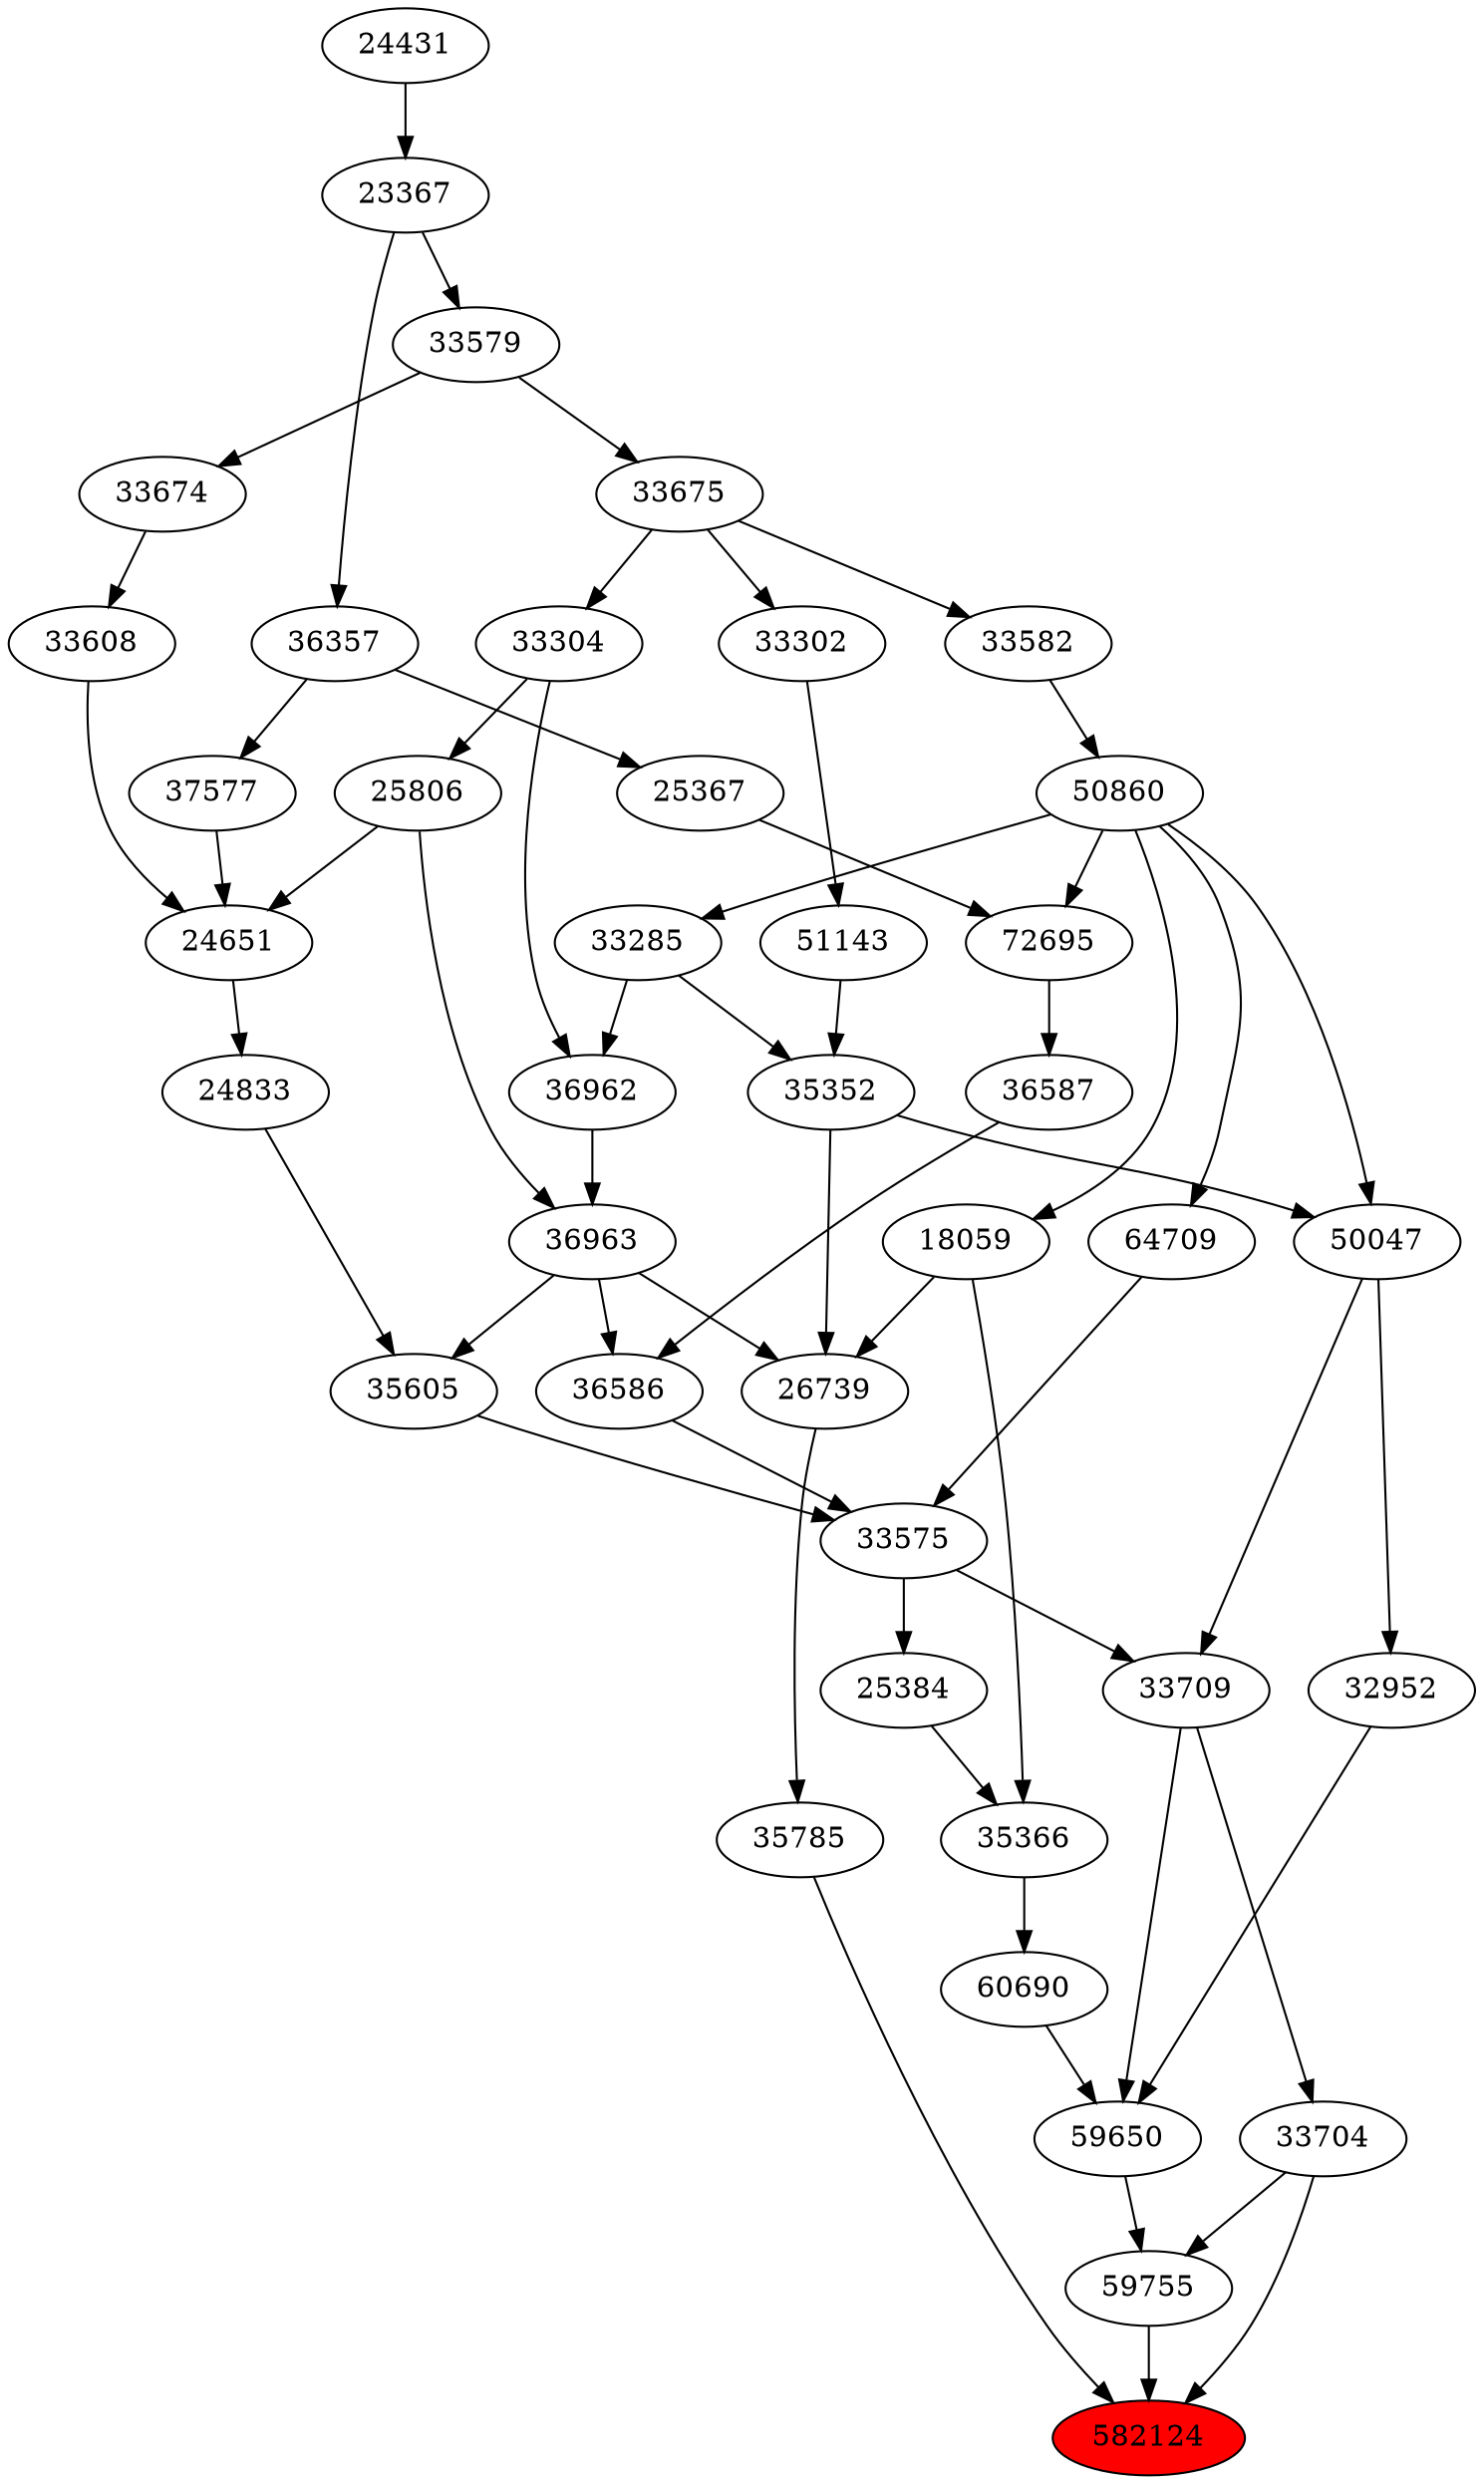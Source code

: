 strict digraph{ 
582124 [label="582124" fillcolor=red style=filled]
33704 -> 582124
35785 -> 582124
59755 -> 582124
33704 [label="33704"]
33709 -> 33704
35785 [label="35785"]
26739 -> 35785
59755 [label="59755"]
59650 -> 59755
33704 -> 59755
33709 [label="33709"]
50047 -> 33709
33575 -> 33709
26739 [label="26739"]
18059 -> 26739
36963 -> 26739
35352 -> 26739
59650 [label="59650"]
32952 -> 59650
33709 -> 59650
60690 -> 59650
50047 [label="50047"]
35352 -> 50047
50860 -> 50047
33575 [label="33575"]
36586 -> 33575
35605 -> 33575
64709 -> 33575
18059 [label="18059"]
50860 -> 18059
36963 [label="36963"]
36962 -> 36963
25806 -> 36963
35352 [label="35352"]
33285 -> 35352
51143 -> 35352
32952 [label="32952"]
50047 -> 32952
60690 [label="60690"]
35366 -> 60690
50860 [label="50860"]
33582 -> 50860
36586 [label="36586"]
36587 -> 36586
36963 -> 36586
35605 [label="35605"]
24833 -> 35605
36963 -> 35605
64709 [label="64709"]
50860 -> 64709
36962 [label="36962"]
33285 -> 36962
33304 -> 36962
25806 [label="25806"]
33304 -> 25806
33285 [label="33285"]
50860 -> 33285
51143 [label="51143"]
33302 -> 51143
35366 [label="35366"]
25384 -> 35366
18059 -> 35366
33582 [label="33582"]
33675 -> 33582
36587 [label="36587"]
72695 -> 36587
24833 [label="24833"]
24651 -> 24833
33304 [label="33304"]
33675 -> 33304
33302 [label="33302"]
33675 -> 33302
25384 [label="25384"]
33575 -> 25384
33675 [label="33675"]
33579 -> 33675
72695 [label="72695"]
50860 -> 72695
25367 -> 72695
24651 [label="24651"]
25806 -> 24651
33608 -> 24651
37577 -> 24651
33579 [label="33579"]
23367 -> 33579
25367 [label="25367"]
36357 -> 25367
33608 [label="33608"]
33674 -> 33608
37577 [label="37577"]
36357 -> 37577
23367 [label="23367"]
24431 -> 23367
36357 [label="36357"]
23367 -> 36357
33674 [label="33674"]
33579 -> 33674
24431 [label="24431"]
}